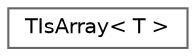 digraph "Graphical Class Hierarchy"
{
 // INTERACTIVE_SVG=YES
 // LATEX_PDF_SIZE
  bgcolor="transparent";
  edge [fontname=Helvetica,fontsize=10,labelfontname=Helvetica,labelfontsize=10];
  node [fontname=Helvetica,fontsize=10,shape=box,height=0.2,width=0.4];
  rankdir="LR";
  Node0 [id="Node000000",label="TIsArray\< T \>",height=0.2,width=0.4,color="grey40", fillcolor="white", style="filled",URL="$de/dae/structTIsArray.html",tooltip="Traits class which tests if a type is a C++ array."];
}

